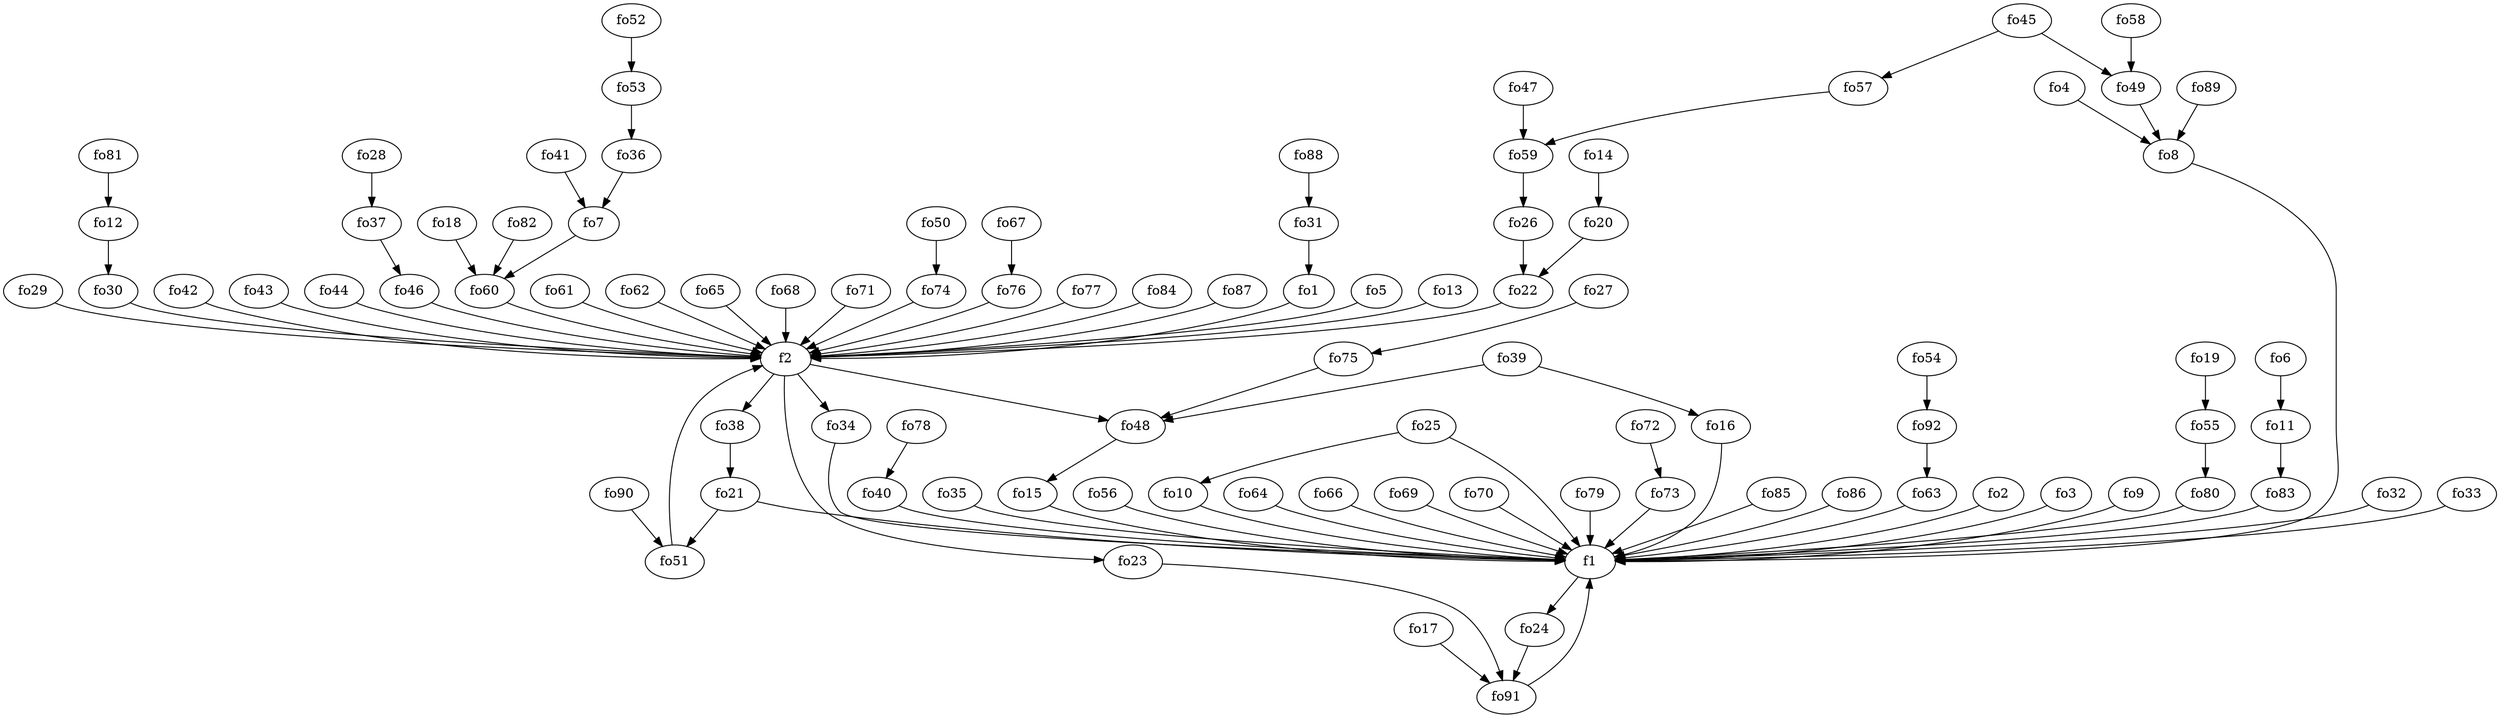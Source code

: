 strict digraph  {
f1;
f2;
fo1;
fo2;
fo3;
fo4;
fo5;
fo6;
fo7;
fo8;
fo9;
fo10;
fo11;
fo12;
fo13;
fo14;
fo15;
fo16;
fo17;
fo18;
fo19;
fo20;
fo21;
fo22;
fo23;
fo24;
fo25;
fo26;
fo27;
fo28;
fo29;
fo30;
fo31;
fo32;
fo33;
fo34;
fo35;
fo36;
fo37;
fo38;
fo39;
fo40;
fo41;
fo42;
fo43;
fo44;
fo45;
fo46;
fo47;
fo48;
fo49;
fo50;
fo51;
fo52;
fo53;
fo54;
fo55;
fo56;
fo57;
fo58;
fo59;
fo60;
fo61;
fo62;
fo63;
fo64;
fo65;
fo66;
fo67;
fo68;
fo69;
fo70;
fo71;
fo72;
fo73;
fo74;
fo75;
fo76;
fo77;
fo78;
fo79;
fo80;
fo81;
fo82;
fo83;
fo84;
fo85;
fo86;
fo87;
fo88;
fo89;
fo90;
fo91;
fo92;
f1 -> fo24  [weight=2];
f2 -> fo34  [weight=2];
f2 -> fo48  [weight=2];
f2 -> fo23  [weight=2];
f2 -> fo38  [weight=2];
fo1 -> f2  [weight=2];
fo2 -> f1  [weight=2];
fo3 -> f1  [weight=2];
fo4 -> fo8  [weight=2];
fo5 -> f2  [weight=2];
fo6 -> fo11  [weight=2];
fo7 -> fo60  [weight=2];
fo8 -> f1  [weight=2];
fo9 -> f1  [weight=2];
fo10 -> f1  [weight=2];
fo11 -> fo83  [weight=2];
fo12 -> fo30  [weight=2];
fo13 -> f2  [weight=2];
fo14 -> fo20  [weight=2];
fo15 -> f1  [weight=2];
fo16 -> f1  [weight=2];
fo17 -> fo91  [weight=2];
fo18 -> fo60  [weight=2];
fo19 -> fo55  [weight=2];
fo20 -> fo22  [weight=2];
fo21 -> f1  [weight=2];
fo21 -> fo51  [weight=2];
fo22 -> f2  [weight=2];
fo23 -> fo91  [weight=2];
fo24 -> fo91  [weight=2];
fo25 -> fo10  [weight=2];
fo25 -> f1  [weight=2];
fo26 -> fo22  [weight=2];
fo27 -> fo75  [weight=2];
fo28 -> fo37  [weight=2];
fo29 -> f2  [weight=2];
fo30 -> f2  [weight=2];
fo31 -> fo1  [weight=2];
fo32 -> f1  [weight=2];
fo33 -> f1  [weight=2];
fo34 -> f1  [weight=2];
fo35 -> f1  [weight=2];
fo36 -> fo7  [weight=2];
fo37 -> fo46  [weight=2];
fo38 -> fo21  [weight=2];
fo39 -> fo16  [weight=2];
fo39 -> fo48  [weight=2];
fo40 -> f1  [weight=2];
fo41 -> fo7  [weight=2];
fo42 -> f2  [weight=2];
fo43 -> f2  [weight=2];
fo44 -> f2  [weight=2];
fo45 -> fo49  [weight=2];
fo45 -> fo57  [weight=2];
fo46 -> f2  [weight=2];
fo47 -> fo59  [weight=2];
fo48 -> fo15  [weight=2];
fo49 -> fo8  [weight=2];
fo50 -> fo74  [weight=2];
fo51 -> f2  [weight=2];
fo52 -> fo53  [weight=2];
fo53 -> fo36  [weight=2];
fo54 -> fo92  [weight=2];
fo55 -> fo80  [weight=2];
fo56 -> f1  [weight=2];
fo57 -> fo59  [weight=2];
fo58 -> fo49  [weight=2];
fo59 -> fo26  [weight=2];
fo60 -> f2  [weight=2];
fo61 -> f2  [weight=2];
fo62 -> f2  [weight=2];
fo63 -> f1  [weight=2];
fo64 -> f1  [weight=2];
fo65 -> f2  [weight=2];
fo66 -> f1  [weight=2];
fo67 -> fo76  [weight=2];
fo68 -> f2  [weight=2];
fo69 -> f1  [weight=2];
fo70 -> f1  [weight=2];
fo71 -> f2  [weight=2];
fo72 -> fo73  [weight=2];
fo73 -> f1  [weight=2];
fo74 -> f2  [weight=2];
fo75 -> fo48  [weight=2];
fo76 -> f2  [weight=2];
fo77 -> f2  [weight=2];
fo78 -> fo40  [weight=2];
fo79 -> f1  [weight=2];
fo80 -> f1  [weight=2];
fo81 -> fo12  [weight=2];
fo82 -> fo60  [weight=2];
fo83 -> f1  [weight=2];
fo84 -> f2  [weight=2];
fo85 -> f1  [weight=2];
fo86 -> f1  [weight=2];
fo87 -> f2  [weight=2];
fo88 -> fo31  [weight=2];
fo89 -> fo8  [weight=2];
fo90 -> fo51  [weight=2];
fo91 -> f1  [weight=2];
fo92 -> fo63  [weight=2];
}
